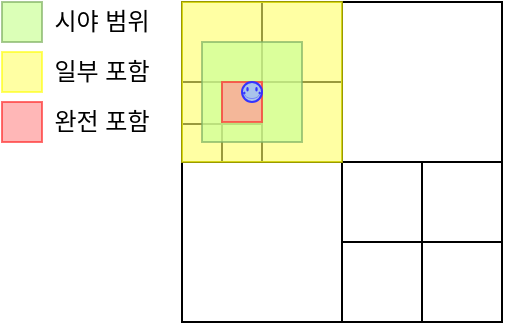 <mxfile version="15.2.9" type="device"><diagram id="rpD0C0GK_Ww1u4D3fMq-" name="Page-1"><mxGraphModel dx="502" dy="265" grid="1" gridSize="10" guides="1" tooltips="1" connect="1" arrows="1" fold="1" page="1" pageScale="1" pageWidth="827" pageHeight="1169" math="0" shadow="0"><root><mxCell id="0"/><mxCell id="1" parent="0"/><mxCell id="mcbH4-4m3KWfV5QLDGwD-2" value="" style="whiteSpace=wrap;html=1;aspect=fixed;" vertex="1" parent="1"><mxGeometry x="410" y="505" width="160" height="160" as="geometry"/></mxCell><mxCell id="mcbH4-4m3KWfV5QLDGwD-3" value="" style="endArrow=none;html=1;entryX=0;entryY=0.5;entryDx=0;entryDy=0;exitX=1;exitY=0.5;exitDx=0;exitDy=0;" edge="1" parent="1" source="mcbH4-4m3KWfV5QLDGwD-2" target="mcbH4-4m3KWfV5QLDGwD-2"><mxGeometry width="50" height="50" relative="1" as="geometry"><mxPoint x="290" y="715" as="sourcePoint"/><mxPoint x="340" y="665" as="targetPoint"/></mxGeometry></mxCell><mxCell id="mcbH4-4m3KWfV5QLDGwD-4" value="" style="endArrow=none;html=1;entryX=0.5;entryY=0;entryDx=0;entryDy=0;exitX=0.5;exitY=1;exitDx=0;exitDy=0;" edge="1" parent="1" source="mcbH4-4m3KWfV5QLDGwD-2" target="mcbH4-4m3KWfV5QLDGwD-2"><mxGeometry width="50" height="50" relative="1" as="geometry"><mxPoint x="580" y="595" as="sourcePoint"/><mxPoint x="420" y="595" as="targetPoint"/></mxGeometry></mxCell><mxCell id="mcbH4-4m3KWfV5QLDGwD-5" value="" style="endArrow=none;html=1;entryX=0;entryY=0.25;entryDx=0;entryDy=0;" edge="1" parent="1" target="mcbH4-4m3KWfV5QLDGwD-2"><mxGeometry width="50" height="50" relative="1" as="geometry"><mxPoint x="490" y="545" as="sourcePoint"/><mxPoint x="430" y="605" as="targetPoint"/></mxGeometry></mxCell><mxCell id="mcbH4-4m3KWfV5QLDGwD-6" value="" style="endArrow=none;html=1;entryX=0.25;entryY=0;entryDx=0;entryDy=0;" edge="1" parent="1" target="mcbH4-4m3KWfV5QLDGwD-2"><mxGeometry width="50" height="50" relative="1" as="geometry"><mxPoint x="450" y="585" as="sourcePoint"/><mxPoint x="440" y="615" as="targetPoint"/></mxGeometry></mxCell><mxCell id="mcbH4-4m3KWfV5QLDGwD-7" value="" style="endArrow=none;html=1;entryX=0;entryY=0.25;entryDx=0;entryDy=0;" edge="1" parent="1"><mxGeometry width="50" height="50" relative="1" as="geometry"><mxPoint x="570" y="625" as="sourcePoint"/><mxPoint x="490" y="625" as="targetPoint"/></mxGeometry></mxCell><mxCell id="mcbH4-4m3KWfV5QLDGwD-8" value="" style="endArrow=none;html=1;entryX=0.25;entryY=0;entryDx=0;entryDy=0;" edge="1" parent="1"><mxGeometry width="50" height="50" relative="1" as="geometry"><mxPoint x="530" y="665" as="sourcePoint"/><mxPoint x="530" y="585" as="targetPoint"/></mxGeometry></mxCell><mxCell id="mcbH4-4m3KWfV5QLDGwD-9" value="" style="endArrow=none;html=1;entryX=0;entryY=0.381;entryDx=0;entryDy=0;entryPerimeter=0;" edge="1" parent="1" target="mcbH4-4m3KWfV5QLDGwD-2"><mxGeometry width="50" height="50" relative="1" as="geometry"><mxPoint x="450" y="566" as="sourcePoint"/><mxPoint x="420" y="555" as="targetPoint"/></mxGeometry></mxCell><mxCell id="mcbH4-4m3KWfV5QLDGwD-10" value="" style="endArrow=none;html=1;" edge="1" parent="1"><mxGeometry width="50" height="50" relative="1" as="geometry"><mxPoint x="430" y="585" as="sourcePoint"/><mxPoint x="430" y="545" as="targetPoint"/></mxGeometry></mxCell><mxCell id="mcbH4-4m3KWfV5QLDGwD-11" value="" style="whiteSpace=wrap;html=1;aspect=fixed;strokeColor=#FFFF00;fillColor=#FFFF66;opacity=60;" vertex="1" parent="1"><mxGeometry x="410" y="505" width="80" height="80" as="geometry"/></mxCell><mxCell id="mcbH4-4m3KWfV5QLDGwD-12" value="" style="whiteSpace=wrap;html=1;aspect=fixed;fillColor=#CCFF99;strokeColor=#82b366;opacity=70;" vertex="1" parent="1"><mxGeometry x="420" y="525" width="50" height="50" as="geometry"/></mxCell><mxCell id="mcbH4-4m3KWfV5QLDGwD-13" value="" style="whiteSpace=wrap;html=1;aspect=fixed;strokeColor=#FF3333;fillColor=#FF9999;opacity=70;" vertex="1" parent="1"><mxGeometry x="430" y="545" width="20" height="20" as="geometry"/></mxCell><mxCell id="mcbH4-4m3KWfV5QLDGwD-14" value="" style="verticalLabelPosition=bottom;verticalAlign=top;html=1;shape=mxgraph.basic.smiley;fillColor=#A9C4EB;strokeColor=#3333FF;" vertex="1" parent="1"><mxGeometry x="440" y="545" width="10" height="10" as="geometry"/></mxCell><mxCell id="mcbH4-4m3KWfV5QLDGwD-15" value="" style="whiteSpace=wrap;html=1;aspect=fixed;strokeColor=#FFFF00;fillColor=#FFFF66;opacity=60;" vertex="1" parent="1"><mxGeometry x="320" y="530" width="20" height="20" as="geometry"/></mxCell><mxCell id="mcbH4-4m3KWfV5QLDGwD-16" value="" style="whiteSpace=wrap;html=1;aspect=fixed;strokeColor=#FF3333;fillColor=#FF9999;opacity=70;" vertex="1" parent="1"><mxGeometry x="320" y="555" width="20" height="20" as="geometry"/></mxCell><mxCell id="mcbH4-4m3KWfV5QLDGwD-17" value="" style="whiteSpace=wrap;html=1;aspect=fixed;fillColor=#CCFF99;strokeColor=#82b366;opacity=70;" vertex="1" parent="1"><mxGeometry x="320" y="505" width="20" height="20" as="geometry"/></mxCell><mxCell id="mcbH4-4m3KWfV5QLDGwD-18" value="시야 범위" style="text;html=1;strokeColor=none;fillColor=none;align=center;verticalAlign=middle;whiteSpace=wrap;rounded=0;opacity=60;" vertex="1" parent="1"><mxGeometry x="340" y="505" width="60" height="20" as="geometry"/></mxCell><mxCell id="mcbH4-4m3KWfV5QLDGwD-19" value="일부 포함" style="text;html=1;strokeColor=none;fillColor=none;align=center;verticalAlign=middle;whiteSpace=wrap;rounded=0;opacity=60;" vertex="1" parent="1"><mxGeometry x="340" y="530" width="60" height="20" as="geometry"/></mxCell><mxCell id="mcbH4-4m3KWfV5QLDGwD-20" value="완전 포함" style="text;html=1;strokeColor=none;fillColor=none;align=center;verticalAlign=middle;whiteSpace=wrap;rounded=0;opacity=60;" vertex="1" parent="1"><mxGeometry x="340" y="555" width="60" height="20" as="geometry"/></mxCell></root></mxGraphModel></diagram></mxfile>